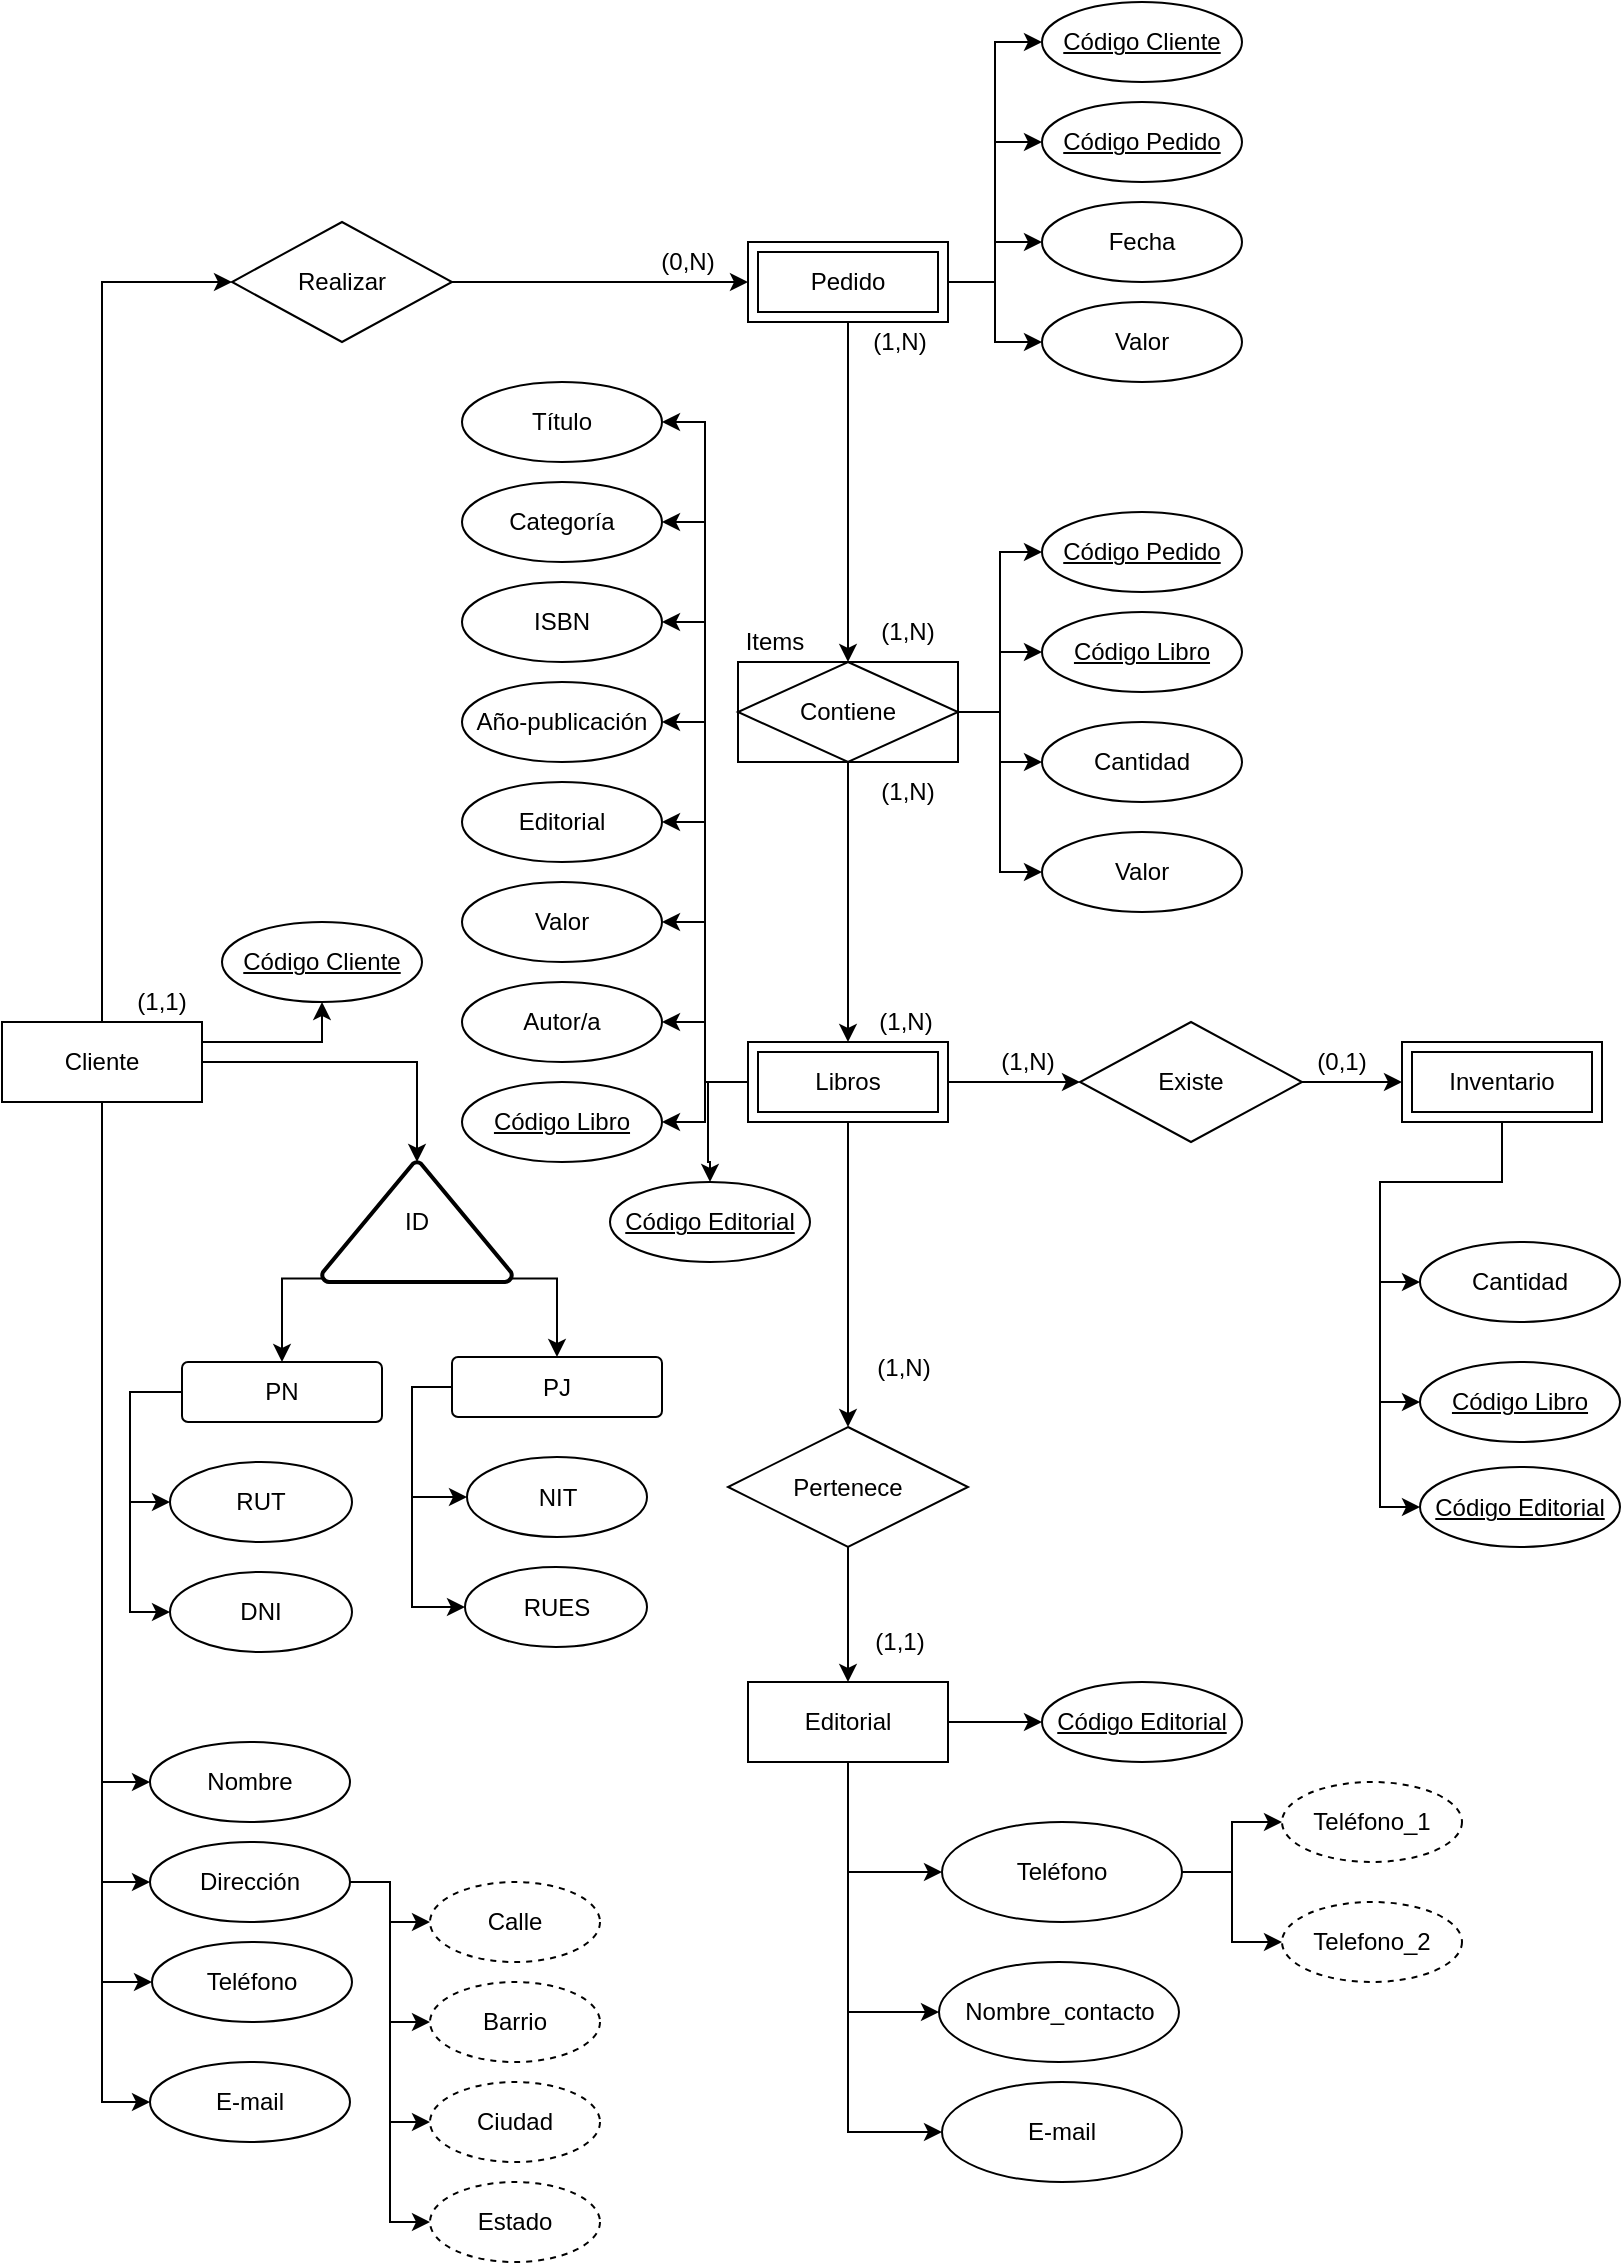 <mxfile version="26.2.13">
  <diagram name="Página-1" id="gk_S0m70pa4slOBog2Y-">
    <mxGraphModel dx="1042" dy="555" grid="1" gridSize="10" guides="1" tooltips="1" connect="1" arrows="1" fold="1" page="1" pageScale="1" pageWidth="827" pageHeight="1169" math="0" shadow="0">
      <root>
        <mxCell id="0" />
        <mxCell id="1" parent="0" />
        <mxCell id="FN9NgcvBm-vyUmjdJuyd-7" style="edgeStyle=orthogonalEdgeStyle;rounded=0;orthogonalLoop=1;jettySize=auto;html=1;exitX=0.5;exitY=0;exitDx=0;exitDy=0;entryX=0;entryY=0.5;entryDx=0;entryDy=0;" parent="1" source="FN9NgcvBm-vyUmjdJuyd-1" target="FN9NgcvBm-vyUmjdJuyd-6" edge="1">
          <mxGeometry relative="1" as="geometry" />
        </mxCell>
        <mxCell id="_-K3MDLd5xErvSqu6k3G-18" style="edgeStyle=orthogonalEdgeStyle;rounded=0;orthogonalLoop=1;jettySize=auto;html=1;exitX=0.5;exitY=1;exitDx=0;exitDy=0;entryX=0;entryY=0.5;entryDx=0;entryDy=0;" edge="1" parent="1" source="FN9NgcvBm-vyUmjdJuyd-1" target="_-K3MDLd5xErvSqu6k3G-17">
          <mxGeometry relative="1" as="geometry" />
        </mxCell>
        <mxCell id="_-K3MDLd5xErvSqu6k3G-19" style="edgeStyle=orthogonalEdgeStyle;rounded=0;orthogonalLoop=1;jettySize=auto;html=1;exitX=0.5;exitY=1;exitDx=0;exitDy=0;entryX=0;entryY=0.5;entryDx=0;entryDy=0;" edge="1" parent="1" source="FN9NgcvBm-vyUmjdJuyd-1" target="_-K3MDLd5xErvSqu6k3G-5">
          <mxGeometry relative="1" as="geometry" />
        </mxCell>
        <mxCell id="_-K3MDLd5xErvSqu6k3G-21" style="edgeStyle=orthogonalEdgeStyle;rounded=0;orthogonalLoop=1;jettySize=auto;html=1;exitX=0.5;exitY=1;exitDx=0;exitDy=0;entryX=0;entryY=0.5;entryDx=0;entryDy=0;" edge="1" parent="1" source="FN9NgcvBm-vyUmjdJuyd-1" target="_-K3MDLd5xErvSqu6k3G-2">
          <mxGeometry relative="1" as="geometry" />
        </mxCell>
        <mxCell id="_-K3MDLd5xErvSqu6k3G-23" style="edgeStyle=orthogonalEdgeStyle;rounded=0;orthogonalLoop=1;jettySize=auto;html=1;exitX=0.5;exitY=1;exitDx=0;exitDy=0;entryX=0;entryY=0.5;entryDx=0;entryDy=0;" edge="1" parent="1" source="FN9NgcvBm-vyUmjdJuyd-1" target="_-K3MDLd5xErvSqu6k3G-22">
          <mxGeometry relative="1" as="geometry" />
        </mxCell>
        <mxCell id="FN9NgcvBm-vyUmjdJuyd-1" value="Cliente" style="whiteSpace=wrap;html=1;align=center;" parent="1" vertex="1">
          <mxGeometry x="9" y="540" width="100" height="40" as="geometry" />
        </mxCell>
        <mxCell id="FN9NgcvBm-vyUmjdJuyd-12" style="edgeStyle=orthogonalEdgeStyle;rounded=0;orthogonalLoop=1;jettySize=auto;html=1;entryX=0.5;entryY=0;entryDx=0;entryDy=0;" parent="1" source="FN9NgcvBm-vyUmjdJuyd-2" target="FN9NgcvBm-vyUmjdJuyd-27" edge="1">
          <mxGeometry relative="1" as="geometry">
            <mxPoint x="388" y="230" as="targetPoint" />
          </mxGeometry>
        </mxCell>
        <mxCell id="_-K3MDLd5xErvSqu6k3G-60" style="edgeStyle=orthogonalEdgeStyle;rounded=0;orthogonalLoop=1;jettySize=auto;html=1;exitX=1;exitY=0.5;exitDx=0;exitDy=0;entryX=0;entryY=0.5;entryDx=0;entryDy=0;" edge="1" parent="1" source="FN9NgcvBm-vyUmjdJuyd-2" target="_-K3MDLd5xErvSqu6k3G-56">
          <mxGeometry relative="1" as="geometry" />
        </mxCell>
        <mxCell id="_-K3MDLd5xErvSqu6k3G-61" style="edgeStyle=orthogonalEdgeStyle;rounded=0;orthogonalLoop=1;jettySize=auto;html=1;exitX=1;exitY=0.5;exitDx=0;exitDy=0;entryX=0;entryY=0.5;entryDx=0;entryDy=0;" edge="1" parent="1" source="FN9NgcvBm-vyUmjdJuyd-2" target="_-K3MDLd5xErvSqu6k3G-57">
          <mxGeometry relative="1" as="geometry" />
        </mxCell>
        <mxCell id="_-K3MDLd5xErvSqu6k3G-110" style="edgeStyle=orthogonalEdgeStyle;rounded=0;orthogonalLoop=1;jettySize=auto;html=1;exitX=1;exitY=0.5;exitDx=0;exitDy=0;entryX=0;entryY=0.5;entryDx=0;entryDy=0;" edge="1" parent="1" source="FN9NgcvBm-vyUmjdJuyd-2" target="_-K3MDLd5xErvSqu6k3G-105">
          <mxGeometry relative="1" as="geometry" />
        </mxCell>
        <mxCell id="_-K3MDLd5xErvSqu6k3G-116" style="edgeStyle=orthogonalEdgeStyle;rounded=0;orthogonalLoop=1;jettySize=auto;html=1;exitX=1;exitY=0.5;exitDx=0;exitDy=0;entryX=0;entryY=0.5;entryDx=0;entryDy=0;" edge="1" parent="1" source="FN9NgcvBm-vyUmjdJuyd-2" target="_-K3MDLd5xErvSqu6k3G-115">
          <mxGeometry relative="1" as="geometry" />
        </mxCell>
        <mxCell id="FN9NgcvBm-vyUmjdJuyd-2" value="Pedido" style="shape=ext;margin=3;double=1;whiteSpace=wrap;html=1;align=center;" parent="1" vertex="1">
          <mxGeometry x="382" y="150" width="100" height="40" as="geometry" />
        </mxCell>
        <mxCell id="_-K3MDLd5xErvSqu6k3G-94" style="edgeStyle=orthogonalEdgeStyle;rounded=0;orthogonalLoop=1;jettySize=auto;html=1;exitX=0.5;exitY=1;exitDx=0;exitDy=0;entryX=0;entryY=0.5;entryDx=0;entryDy=0;" edge="1" parent="1" source="FN9NgcvBm-vyUmjdJuyd-3" target="_-K3MDLd5xErvSqu6k3G-89">
          <mxGeometry relative="1" as="geometry" />
        </mxCell>
        <mxCell id="_-K3MDLd5xErvSqu6k3G-96" style="edgeStyle=orthogonalEdgeStyle;rounded=0;orthogonalLoop=1;jettySize=auto;html=1;exitX=0.5;exitY=1;exitDx=0;exitDy=0;entryX=0;entryY=0.5;entryDx=0;entryDy=0;" edge="1" parent="1" source="FN9NgcvBm-vyUmjdJuyd-3" target="_-K3MDLd5xErvSqu6k3G-91">
          <mxGeometry relative="1" as="geometry" />
        </mxCell>
        <mxCell id="_-K3MDLd5xErvSqu6k3G-97" style="edgeStyle=orthogonalEdgeStyle;rounded=0;orthogonalLoop=1;jettySize=auto;html=1;exitX=0.5;exitY=1;exitDx=0;exitDy=0;entryX=0;entryY=0.5;entryDx=0;entryDy=0;" edge="1" parent="1" source="FN9NgcvBm-vyUmjdJuyd-3" target="_-K3MDLd5xErvSqu6k3G-90">
          <mxGeometry relative="1" as="geometry" />
        </mxCell>
        <mxCell id="_-K3MDLd5xErvSqu6k3G-106" style="edgeStyle=orthogonalEdgeStyle;rounded=0;orthogonalLoop=1;jettySize=auto;html=1;exitX=1;exitY=0.5;exitDx=0;exitDy=0;entryX=0;entryY=0.5;entryDx=0;entryDy=0;" edge="1" parent="1" source="FN9NgcvBm-vyUmjdJuyd-3" target="_-K3MDLd5xErvSqu6k3G-102">
          <mxGeometry relative="1" as="geometry" />
        </mxCell>
        <mxCell id="FN9NgcvBm-vyUmjdJuyd-3" value="Editorial" style="whiteSpace=wrap;html=1;align=center;" parent="1" vertex="1">
          <mxGeometry x="382" y="870" width="100" height="40" as="geometry" />
        </mxCell>
        <mxCell id="FN9NgcvBm-vyUmjdJuyd-17" style="edgeStyle=orthogonalEdgeStyle;rounded=0;orthogonalLoop=1;jettySize=auto;html=1;entryX=0.5;entryY=0;entryDx=0;entryDy=0;" parent="1" source="FN9NgcvBm-vyUmjdJuyd-4" target="FN9NgcvBm-vyUmjdJuyd-16" edge="1">
          <mxGeometry relative="1" as="geometry" />
        </mxCell>
        <mxCell id="FN9NgcvBm-vyUmjdJuyd-22" style="edgeStyle=orthogonalEdgeStyle;rounded=0;orthogonalLoop=1;jettySize=auto;html=1;entryX=0;entryY=0.5;entryDx=0;entryDy=0;" parent="1" source="FN9NgcvBm-vyUmjdJuyd-4" target="FN9NgcvBm-vyUmjdJuyd-21" edge="1">
          <mxGeometry relative="1" as="geometry" />
        </mxCell>
        <mxCell id="_-K3MDLd5xErvSqu6k3G-80" style="edgeStyle=orthogonalEdgeStyle;rounded=0;orthogonalLoop=1;jettySize=auto;html=1;exitX=0;exitY=0.5;exitDx=0;exitDy=0;entryX=1;entryY=0.5;entryDx=0;entryDy=0;" edge="1" parent="1" source="FN9NgcvBm-vyUmjdJuyd-4" target="_-K3MDLd5xErvSqu6k3G-73">
          <mxGeometry relative="1" as="geometry" />
        </mxCell>
        <mxCell id="_-K3MDLd5xErvSqu6k3G-81" style="edgeStyle=orthogonalEdgeStyle;rounded=0;orthogonalLoop=1;jettySize=auto;html=1;exitX=0;exitY=0.5;exitDx=0;exitDy=0;entryX=1;entryY=0.5;entryDx=0;entryDy=0;" edge="1" parent="1" source="FN9NgcvBm-vyUmjdJuyd-4" target="_-K3MDLd5xErvSqu6k3G-74">
          <mxGeometry relative="1" as="geometry" />
        </mxCell>
        <mxCell id="_-K3MDLd5xErvSqu6k3G-82" style="edgeStyle=orthogonalEdgeStyle;rounded=0;orthogonalLoop=1;jettySize=auto;html=1;exitX=0;exitY=0.5;exitDx=0;exitDy=0;entryX=1;entryY=0.5;entryDx=0;entryDy=0;" edge="1" parent="1" source="FN9NgcvBm-vyUmjdJuyd-4" target="_-K3MDLd5xErvSqu6k3G-75">
          <mxGeometry relative="1" as="geometry" />
        </mxCell>
        <mxCell id="_-K3MDLd5xErvSqu6k3G-83" style="edgeStyle=orthogonalEdgeStyle;rounded=0;orthogonalLoop=1;jettySize=auto;html=1;exitX=0;exitY=0.5;exitDx=0;exitDy=0;entryX=1;entryY=0.5;entryDx=0;entryDy=0;" edge="1" parent="1" source="FN9NgcvBm-vyUmjdJuyd-4" target="_-K3MDLd5xErvSqu6k3G-76">
          <mxGeometry relative="1" as="geometry" />
        </mxCell>
        <mxCell id="_-K3MDLd5xErvSqu6k3G-84" style="edgeStyle=orthogonalEdgeStyle;rounded=0;orthogonalLoop=1;jettySize=auto;html=1;exitX=0;exitY=0.5;exitDx=0;exitDy=0;entryX=1;entryY=0.5;entryDx=0;entryDy=0;" edge="1" parent="1" source="FN9NgcvBm-vyUmjdJuyd-4" target="_-K3MDLd5xErvSqu6k3G-77">
          <mxGeometry relative="1" as="geometry" />
        </mxCell>
        <mxCell id="_-K3MDLd5xErvSqu6k3G-85" style="edgeStyle=orthogonalEdgeStyle;rounded=0;orthogonalLoop=1;jettySize=auto;html=1;exitX=0;exitY=0.5;exitDx=0;exitDy=0;entryX=1;entryY=0.5;entryDx=0;entryDy=0;" edge="1" parent="1" source="FN9NgcvBm-vyUmjdJuyd-4" target="_-K3MDLd5xErvSqu6k3G-78">
          <mxGeometry relative="1" as="geometry" />
        </mxCell>
        <mxCell id="_-K3MDLd5xErvSqu6k3G-86" style="edgeStyle=orthogonalEdgeStyle;rounded=0;orthogonalLoop=1;jettySize=auto;html=1;exitX=0;exitY=0.5;exitDx=0;exitDy=0;entryX=1;entryY=0.5;entryDx=0;entryDy=0;" edge="1" parent="1" source="FN9NgcvBm-vyUmjdJuyd-4" target="_-K3MDLd5xErvSqu6k3G-79">
          <mxGeometry relative="1" as="geometry" />
        </mxCell>
        <mxCell id="_-K3MDLd5xErvSqu6k3G-123" style="edgeStyle=orthogonalEdgeStyle;rounded=0;orthogonalLoop=1;jettySize=auto;html=1;exitX=0;exitY=0.5;exitDx=0;exitDy=0;entryX=1;entryY=0.5;entryDx=0;entryDy=0;" edge="1" parent="1" source="FN9NgcvBm-vyUmjdJuyd-4" target="_-K3MDLd5xErvSqu6k3G-119">
          <mxGeometry relative="1" as="geometry" />
        </mxCell>
        <mxCell id="_-K3MDLd5xErvSqu6k3G-124" style="edgeStyle=orthogonalEdgeStyle;rounded=0;orthogonalLoop=1;jettySize=auto;html=1;exitX=0;exitY=0.5;exitDx=0;exitDy=0;entryX=0.5;entryY=0;entryDx=0;entryDy=0;" edge="1" parent="1" source="FN9NgcvBm-vyUmjdJuyd-4" target="_-K3MDLd5xErvSqu6k3G-107">
          <mxGeometry relative="1" as="geometry" />
        </mxCell>
        <mxCell id="FN9NgcvBm-vyUmjdJuyd-4" value="Libros" style="shape=ext;margin=3;double=1;whiteSpace=wrap;html=1;align=center;" parent="1" vertex="1">
          <mxGeometry x="382" y="550" width="100" height="40" as="geometry" />
        </mxCell>
        <mxCell id="_-K3MDLd5xErvSqu6k3G-138" style="edgeStyle=orthogonalEdgeStyle;rounded=0;orthogonalLoop=1;jettySize=auto;html=1;exitX=0.5;exitY=1;exitDx=0;exitDy=0;entryX=0;entryY=0.5;entryDx=0;entryDy=0;" edge="1" parent="1" source="FN9NgcvBm-vyUmjdJuyd-5" target="_-K3MDLd5xErvSqu6k3G-62">
          <mxGeometry relative="1" as="geometry" />
        </mxCell>
        <mxCell id="_-K3MDLd5xErvSqu6k3G-139" style="edgeStyle=orthogonalEdgeStyle;rounded=0;orthogonalLoop=1;jettySize=auto;html=1;exitX=0.5;exitY=1;exitDx=0;exitDy=0;entryX=0;entryY=0.5;entryDx=0;entryDy=0;" edge="1" parent="1" source="FN9NgcvBm-vyUmjdJuyd-5" target="_-K3MDLd5xErvSqu6k3G-111">
          <mxGeometry relative="1" as="geometry">
            <Array as="points">
              <mxPoint x="759" y="620" />
              <mxPoint x="698" y="620" />
              <mxPoint x="698" y="730" />
            </Array>
          </mxGeometry>
        </mxCell>
        <mxCell id="_-K3MDLd5xErvSqu6k3G-140" style="edgeStyle=orthogonalEdgeStyle;rounded=0;orthogonalLoop=1;jettySize=auto;html=1;exitX=0.5;exitY=1;exitDx=0;exitDy=0;entryX=0;entryY=0.5;entryDx=0;entryDy=0;" edge="1" parent="1" source="FN9NgcvBm-vyUmjdJuyd-5" target="_-K3MDLd5xErvSqu6k3G-120">
          <mxGeometry relative="1" as="geometry">
            <Array as="points">
              <mxPoint x="759" y="620" />
              <mxPoint x="698" y="620" />
              <mxPoint x="698" y="782" />
            </Array>
          </mxGeometry>
        </mxCell>
        <mxCell id="FN9NgcvBm-vyUmjdJuyd-5" value="Inventario" style="shape=ext;margin=3;double=1;whiteSpace=wrap;html=1;align=center;" parent="1" vertex="1">
          <mxGeometry x="709" y="550" width="100" height="40" as="geometry" />
        </mxCell>
        <mxCell id="FN9NgcvBm-vyUmjdJuyd-8" style="edgeStyle=orthogonalEdgeStyle;rounded=0;orthogonalLoop=1;jettySize=auto;html=1;exitX=1;exitY=0.5;exitDx=0;exitDy=0;" parent="1" source="FN9NgcvBm-vyUmjdJuyd-6" target="FN9NgcvBm-vyUmjdJuyd-2" edge="1">
          <mxGeometry relative="1" as="geometry" />
        </mxCell>
        <mxCell id="FN9NgcvBm-vyUmjdJuyd-6" value="Realizar" style="shape=rhombus;perimeter=rhombusPerimeter;whiteSpace=wrap;html=1;align=center;" parent="1" vertex="1">
          <mxGeometry x="124" y="140" width="110" height="60" as="geometry" />
        </mxCell>
        <mxCell id="FN9NgcvBm-vyUmjdJuyd-9" value="(1,1)" style="text;html=1;align=center;verticalAlign=middle;whiteSpace=wrap;rounded=0;" parent="1" vertex="1">
          <mxGeometry x="59" y="510" width="60" height="40" as="geometry" />
        </mxCell>
        <mxCell id="FN9NgcvBm-vyUmjdJuyd-10" value="(0,N)" style="text;html=1;align=center;verticalAlign=middle;whiteSpace=wrap;rounded=0;" parent="1" vertex="1">
          <mxGeometry x="322" y="140" width="60" height="40" as="geometry" />
        </mxCell>
        <mxCell id="FN9NgcvBm-vyUmjdJuyd-14" value="(1,N)" style="text;html=1;align=center;verticalAlign=middle;whiteSpace=wrap;rounded=0;" parent="1" vertex="1">
          <mxGeometry x="428" y="180" width="60" height="40" as="geometry" />
        </mxCell>
        <mxCell id="FN9NgcvBm-vyUmjdJuyd-15" value="(1,N)" style="text;html=1;align=center;verticalAlign=middle;whiteSpace=wrap;rounded=0;" parent="1" vertex="1">
          <mxGeometry x="432" y="325" width="60" height="40" as="geometry" />
        </mxCell>
        <mxCell id="FN9NgcvBm-vyUmjdJuyd-18" style="edgeStyle=orthogonalEdgeStyle;rounded=0;orthogonalLoop=1;jettySize=auto;html=1;entryX=0.5;entryY=0;entryDx=0;entryDy=0;" parent="1" source="FN9NgcvBm-vyUmjdJuyd-16" target="FN9NgcvBm-vyUmjdJuyd-3" edge="1">
          <mxGeometry relative="1" as="geometry" />
        </mxCell>
        <mxCell id="FN9NgcvBm-vyUmjdJuyd-16" value="Pertenece" style="shape=rhombus;perimeter=rhombusPerimeter;whiteSpace=wrap;html=1;align=center;" parent="1" vertex="1">
          <mxGeometry x="372" y="742.5" width="120" height="60" as="geometry" />
        </mxCell>
        <mxCell id="FN9NgcvBm-vyUmjdJuyd-19" value="(1,N)" style="text;html=1;align=center;verticalAlign=middle;whiteSpace=wrap;rounded=0;" parent="1" vertex="1">
          <mxGeometry x="430" y="697.5" width="60" height="30" as="geometry" />
        </mxCell>
        <mxCell id="FN9NgcvBm-vyUmjdJuyd-20" value="(1,1)" style="text;html=1;align=center;verticalAlign=middle;whiteSpace=wrap;rounded=0;" parent="1" vertex="1">
          <mxGeometry x="429" y="830" width="58" height="40" as="geometry" />
        </mxCell>
        <mxCell id="_-K3MDLd5xErvSqu6k3G-122" style="edgeStyle=orthogonalEdgeStyle;rounded=0;orthogonalLoop=1;jettySize=auto;html=1;exitX=1;exitY=0.5;exitDx=0;exitDy=0;entryX=0;entryY=0.5;entryDx=0;entryDy=0;" edge="1" parent="1" source="FN9NgcvBm-vyUmjdJuyd-21" target="FN9NgcvBm-vyUmjdJuyd-5">
          <mxGeometry relative="1" as="geometry" />
        </mxCell>
        <mxCell id="FN9NgcvBm-vyUmjdJuyd-21" value="Existe" style="shape=rhombus;perimeter=rhombusPerimeter;whiteSpace=wrap;html=1;align=center;" parent="1" vertex="1">
          <mxGeometry x="548" y="540" width="111" height="60" as="geometry" />
        </mxCell>
        <mxCell id="FN9NgcvBm-vyUmjdJuyd-24" value="(1,N)" style="text;html=1;align=center;verticalAlign=middle;whiteSpace=wrap;rounded=0;" parent="1" vertex="1">
          <mxGeometry x="492" y="540" width="60" height="40" as="geometry" />
        </mxCell>
        <mxCell id="FN9NgcvBm-vyUmjdJuyd-30" style="edgeStyle=orthogonalEdgeStyle;rounded=0;orthogonalLoop=1;jettySize=auto;html=1;entryX=0.5;entryY=0;entryDx=0;entryDy=0;" parent="1" source="FN9NgcvBm-vyUmjdJuyd-27" target="FN9NgcvBm-vyUmjdJuyd-4" edge="1">
          <mxGeometry relative="1" as="geometry" />
        </mxCell>
        <mxCell id="_-K3MDLd5xErvSqu6k3G-128" style="edgeStyle=orthogonalEdgeStyle;rounded=0;orthogonalLoop=1;jettySize=auto;html=1;exitX=1;exitY=0.5;exitDx=0;exitDy=0;entryX=0;entryY=0.5;entryDx=0;entryDy=0;" edge="1" parent="1" source="FN9NgcvBm-vyUmjdJuyd-27" target="_-K3MDLd5xErvSqu6k3G-125">
          <mxGeometry relative="1" as="geometry" />
        </mxCell>
        <mxCell id="_-K3MDLd5xErvSqu6k3G-129" style="edgeStyle=orthogonalEdgeStyle;rounded=0;orthogonalLoop=1;jettySize=auto;html=1;exitX=1;exitY=0.5;exitDx=0;exitDy=0;entryX=0;entryY=0.5;entryDx=0;entryDy=0;" edge="1" parent="1" source="FN9NgcvBm-vyUmjdJuyd-27" target="_-K3MDLd5xErvSqu6k3G-126">
          <mxGeometry relative="1" as="geometry" />
        </mxCell>
        <mxCell id="_-K3MDLd5xErvSqu6k3G-130" style="edgeStyle=orthogonalEdgeStyle;rounded=0;orthogonalLoop=1;jettySize=auto;html=1;exitX=1;exitY=0.5;exitDx=0;exitDy=0;entryX=0;entryY=0.5;entryDx=0;entryDy=0;" edge="1" parent="1" source="FN9NgcvBm-vyUmjdJuyd-27" target="_-K3MDLd5xErvSqu6k3G-117">
          <mxGeometry relative="1" as="geometry" />
        </mxCell>
        <mxCell id="_-K3MDLd5xErvSqu6k3G-131" style="edgeStyle=orthogonalEdgeStyle;rounded=0;orthogonalLoop=1;jettySize=auto;html=1;exitX=1;exitY=0.5;exitDx=0;exitDy=0;entryX=0;entryY=0.5;entryDx=0;entryDy=0;" edge="1" parent="1" source="FN9NgcvBm-vyUmjdJuyd-27" target="_-K3MDLd5xErvSqu6k3G-118">
          <mxGeometry relative="1" as="geometry" />
        </mxCell>
        <mxCell id="FN9NgcvBm-vyUmjdJuyd-27" value="Contiene" style="shape=associativeEntity;whiteSpace=wrap;html=1;align=center;" parent="1" vertex="1">
          <mxGeometry x="377" y="360" width="110" height="50" as="geometry" />
        </mxCell>
        <mxCell id="FN9NgcvBm-vyUmjdJuyd-28" value="Items" style="text;html=1;align=center;verticalAlign=middle;whiteSpace=wrap;rounded=0;" parent="1" vertex="1">
          <mxGeometry x="372" y="335" width="47" height="30" as="geometry" />
        </mxCell>
        <mxCell id="FN9NgcvBm-vyUmjdJuyd-31" value="(1,N)" style="text;html=1;align=center;verticalAlign=middle;whiteSpace=wrap;rounded=0;" parent="1" vertex="1">
          <mxGeometry x="431" y="520" width="60" height="40" as="geometry" />
        </mxCell>
        <mxCell id="FN9NgcvBm-vyUmjdJuyd-32" value="(1,N)" style="text;html=1;align=center;verticalAlign=middle;whiteSpace=wrap;rounded=0;" parent="1" vertex="1">
          <mxGeometry x="432" y="405" width="60" height="40" as="geometry" />
        </mxCell>
        <mxCell id="_-K3MDLd5xErvSqu6k3G-2" value="Nombre" style="ellipse;whiteSpace=wrap;html=1;align=center;" vertex="1" parent="1">
          <mxGeometry x="83" y="900" width="100" height="40" as="geometry" />
        </mxCell>
        <mxCell id="_-K3MDLd5xErvSqu6k3G-37" style="edgeStyle=orthogonalEdgeStyle;rounded=0;orthogonalLoop=1;jettySize=auto;html=1;exitX=1;exitY=0.5;exitDx=0;exitDy=0;entryX=0;entryY=0.5;entryDx=0;entryDy=0;" edge="1" parent="1" source="_-K3MDLd5xErvSqu6k3G-5" target="_-K3MDLd5xErvSqu6k3G-27">
          <mxGeometry relative="1" as="geometry" />
        </mxCell>
        <mxCell id="_-K3MDLd5xErvSqu6k3G-38" style="edgeStyle=orthogonalEdgeStyle;rounded=0;orthogonalLoop=1;jettySize=auto;html=1;exitX=1;exitY=0.5;exitDx=0;exitDy=0;entryX=0;entryY=0.5;entryDx=0;entryDy=0;" edge="1" parent="1" source="_-K3MDLd5xErvSqu6k3G-5" target="_-K3MDLd5xErvSqu6k3G-26">
          <mxGeometry relative="1" as="geometry" />
        </mxCell>
        <mxCell id="_-K3MDLd5xErvSqu6k3G-39" style="edgeStyle=orthogonalEdgeStyle;rounded=0;orthogonalLoop=1;jettySize=auto;html=1;exitX=1;exitY=0.5;exitDx=0;exitDy=0;entryX=0;entryY=0.5;entryDx=0;entryDy=0;" edge="1" parent="1" source="_-K3MDLd5xErvSqu6k3G-5" target="_-K3MDLd5xErvSqu6k3G-25">
          <mxGeometry relative="1" as="geometry" />
        </mxCell>
        <mxCell id="_-K3MDLd5xErvSqu6k3G-40" style="edgeStyle=orthogonalEdgeStyle;rounded=0;orthogonalLoop=1;jettySize=auto;html=1;exitX=1;exitY=0.5;exitDx=0;exitDy=0;entryX=0;entryY=0.5;entryDx=0;entryDy=0;" edge="1" parent="1" source="_-K3MDLd5xErvSqu6k3G-5" target="_-K3MDLd5xErvSqu6k3G-24">
          <mxGeometry relative="1" as="geometry" />
        </mxCell>
        <mxCell id="_-K3MDLd5xErvSqu6k3G-5" value="Dirección" style="ellipse;whiteSpace=wrap;html=1;align=center;" vertex="1" parent="1">
          <mxGeometry x="83" y="950" width="100" height="40" as="geometry" />
        </mxCell>
        <mxCell id="_-K3MDLd5xErvSqu6k3G-17" value="Teléfono" style="ellipse;whiteSpace=wrap;html=1;align=center;" vertex="1" parent="1">
          <mxGeometry x="84" y="1000" width="100" height="40" as="geometry" />
        </mxCell>
        <mxCell id="_-K3MDLd5xErvSqu6k3G-22" value="E-mail" style="ellipse;whiteSpace=wrap;html=1;align=center;" vertex="1" parent="1">
          <mxGeometry x="83" y="1060" width="100" height="40" as="geometry" />
        </mxCell>
        <mxCell id="_-K3MDLd5xErvSqu6k3G-24" value="Calle" style="ellipse;whiteSpace=wrap;html=1;align=center;dashed=1;" vertex="1" parent="1">
          <mxGeometry x="223" y="970" width="85" height="40" as="geometry" />
        </mxCell>
        <mxCell id="_-K3MDLd5xErvSqu6k3G-25" value="Barrio" style="ellipse;whiteSpace=wrap;html=1;align=center;dashed=1;" vertex="1" parent="1">
          <mxGeometry x="223" y="1020" width="85" height="40" as="geometry" />
        </mxCell>
        <mxCell id="_-K3MDLd5xErvSqu6k3G-26" value="Ciudad" style="ellipse;whiteSpace=wrap;html=1;align=center;dashed=1;" vertex="1" parent="1">
          <mxGeometry x="223" y="1070" width="85" height="40" as="geometry" />
        </mxCell>
        <mxCell id="_-K3MDLd5xErvSqu6k3G-27" value="Estado" style="ellipse;whiteSpace=wrap;html=1;align=center;dashed=1;" vertex="1" parent="1">
          <mxGeometry x="223" y="1120" width="85" height="40" as="geometry" />
        </mxCell>
        <mxCell id="_-K3MDLd5xErvSqu6k3G-32" value="(0,1)" style="text;html=1;align=center;verticalAlign=middle;whiteSpace=wrap;rounded=0;" vertex="1" parent="1">
          <mxGeometry x="649" y="540" width="60" height="40" as="geometry" />
        </mxCell>
        <mxCell id="_-K3MDLd5xErvSqu6k3G-45" style="edgeStyle=orthogonalEdgeStyle;rounded=0;orthogonalLoop=1;jettySize=auto;html=1;exitX=0.01;exitY=0.97;exitDx=0;exitDy=0;exitPerimeter=0;entryX=0.5;entryY=0;entryDx=0;entryDy=0;" edge="1" parent="1" source="_-K3MDLd5xErvSqu6k3G-41" target="_-K3MDLd5xErvSqu6k3G-43">
          <mxGeometry relative="1" as="geometry" />
        </mxCell>
        <mxCell id="_-K3MDLd5xErvSqu6k3G-132" style="edgeStyle=orthogonalEdgeStyle;rounded=0;orthogonalLoop=1;jettySize=auto;html=1;exitX=0.99;exitY=0.97;exitDx=0;exitDy=0;exitPerimeter=0;entryX=0.5;entryY=0;entryDx=0;entryDy=0;" edge="1" parent="1" source="_-K3MDLd5xErvSqu6k3G-41" target="_-K3MDLd5xErvSqu6k3G-44">
          <mxGeometry relative="1" as="geometry" />
        </mxCell>
        <mxCell id="_-K3MDLd5xErvSqu6k3G-41" value="ID" style="strokeWidth=2;html=1;shape=mxgraph.flowchart.extract_or_measurement;whiteSpace=wrap;" vertex="1" parent="1">
          <mxGeometry x="169" y="610" width="95" height="60" as="geometry" />
        </mxCell>
        <mxCell id="_-K3MDLd5xErvSqu6k3G-42" style="edgeStyle=orthogonalEdgeStyle;rounded=0;orthogonalLoop=1;jettySize=auto;html=1;exitX=1;exitY=0.5;exitDx=0;exitDy=0;entryX=0.5;entryY=0;entryDx=0;entryDy=0;entryPerimeter=0;" edge="1" parent="1" source="FN9NgcvBm-vyUmjdJuyd-1" target="_-K3MDLd5xErvSqu6k3G-41">
          <mxGeometry relative="1" as="geometry" />
        </mxCell>
        <mxCell id="_-K3MDLd5xErvSqu6k3G-52" style="edgeStyle=orthogonalEdgeStyle;rounded=0;orthogonalLoop=1;jettySize=auto;html=1;exitX=0;exitY=0.5;exitDx=0;exitDy=0;entryX=0;entryY=0.5;entryDx=0;entryDy=0;" edge="1" parent="1" source="_-K3MDLd5xErvSqu6k3G-43" target="_-K3MDLd5xErvSqu6k3G-48">
          <mxGeometry relative="1" as="geometry" />
        </mxCell>
        <mxCell id="_-K3MDLd5xErvSqu6k3G-53" style="edgeStyle=orthogonalEdgeStyle;rounded=0;orthogonalLoop=1;jettySize=auto;html=1;exitX=0;exitY=0.5;exitDx=0;exitDy=0;entryX=0;entryY=0.5;entryDx=0;entryDy=0;" edge="1" parent="1" source="_-K3MDLd5xErvSqu6k3G-43" target="_-K3MDLd5xErvSqu6k3G-49">
          <mxGeometry relative="1" as="geometry" />
        </mxCell>
        <mxCell id="_-K3MDLd5xErvSqu6k3G-43" value="PN" style="rounded=1;arcSize=10;whiteSpace=wrap;html=1;align=center;" vertex="1" parent="1">
          <mxGeometry x="99" y="710" width="100" height="30" as="geometry" />
        </mxCell>
        <mxCell id="_-K3MDLd5xErvSqu6k3G-54" style="edgeStyle=orthogonalEdgeStyle;rounded=0;orthogonalLoop=1;jettySize=auto;html=1;exitX=0;exitY=0.5;exitDx=0;exitDy=0;entryX=0;entryY=0.5;entryDx=0;entryDy=0;" edge="1" parent="1" source="_-K3MDLd5xErvSqu6k3G-44" target="_-K3MDLd5xErvSqu6k3G-47">
          <mxGeometry relative="1" as="geometry" />
        </mxCell>
        <mxCell id="_-K3MDLd5xErvSqu6k3G-55" style="edgeStyle=orthogonalEdgeStyle;rounded=0;orthogonalLoop=1;jettySize=auto;html=1;exitX=0;exitY=0.5;exitDx=0;exitDy=0;entryX=0;entryY=0.5;entryDx=0;entryDy=0;" edge="1" parent="1" source="_-K3MDLd5xErvSqu6k3G-44" target="_-K3MDLd5xErvSqu6k3G-51">
          <mxGeometry relative="1" as="geometry" />
        </mxCell>
        <mxCell id="_-K3MDLd5xErvSqu6k3G-44" value="PJ" style="rounded=1;arcSize=10;whiteSpace=wrap;html=1;align=center;" vertex="1" parent="1">
          <mxGeometry x="234" y="707.5" width="105" height="30" as="geometry" />
        </mxCell>
        <mxCell id="_-K3MDLd5xErvSqu6k3G-47" value="NIT" style="ellipse;whiteSpace=wrap;html=1;align=center;" vertex="1" parent="1">
          <mxGeometry x="241.5" y="757.5" width="90" height="40" as="geometry" />
        </mxCell>
        <mxCell id="_-K3MDLd5xErvSqu6k3G-48" value="RUT" style="ellipse;whiteSpace=wrap;html=1;align=center;" vertex="1" parent="1">
          <mxGeometry x="93" y="760" width="91" height="40" as="geometry" />
        </mxCell>
        <mxCell id="_-K3MDLd5xErvSqu6k3G-49" value="DNI" style="ellipse;whiteSpace=wrap;html=1;align=center;" vertex="1" parent="1">
          <mxGeometry x="93" y="815" width="91" height="40" as="geometry" />
        </mxCell>
        <mxCell id="_-K3MDLd5xErvSqu6k3G-51" value="RUES" style="ellipse;whiteSpace=wrap;html=1;align=center;" vertex="1" parent="1">
          <mxGeometry x="240.5" y="812.5" width="91" height="40" as="geometry" />
        </mxCell>
        <mxCell id="_-K3MDLd5xErvSqu6k3G-56" value="Fecha" style="ellipse;whiteSpace=wrap;html=1;align=center;" vertex="1" parent="1">
          <mxGeometry x="529" y="130" width="100" height="40" as="geometry" />
        </mxCell>
        <mxCell id="_-K3MDLd5xErvSqu6k3G-57" value="Valor" style="ellipse;whiteSpace=wrap;html=1;align=center;" vertex="1" parent="1">
          <mxGeometry x="529" y="180" width="100" height="40" as="geometry" />
        </mxCell>
        <mxCell id="_-K3MDLd5xErvSqu6k3G-62" value="Cantidad" style="ellipse;whiteSpace=wrap;html=1;align=center;" vertex="1" parent="1">
          <mxGeometry x="718" y="650" width="100" height="40" as="geometry" />
        </mxCell>
        <mxCell id="_-K3MDLd5xErvSqu6k3G-73" value="Título" style="ellipse;whiteSpace=wrap;html=1;align=center;" vertex="1" parent="1">
          <mxGeometry x="239" y="220" width="100" height="40" as="geometry" />
        </mxCell>
        <mxCell id="_-K3MDLd5xErvSqu6k3G-74" value="Categoría" style="ellipse;whiteSpace=wrap;html=1;align=center;" vertex="1" parent="1">
          <mxGeometry x="239" y="270" width="100" height="40" as="geometry" />
        </mxCell>
        <mxCell id="_-K3MDLd5xErvSqu6k3G-75" value="ISBN" style="ellipse;whiteSpace=wrap;html=1;align=center;" vertex="1" parent="1">
          <mxGeometry x="239" y="320" width="100" height="40" as="geometry" />
        </mxCell>
        <mxCell id="_-K3MDLd5xErvSqu6k3G-76" value="Año-publicación" style="ellipse;whiteSpace=wrap;html=1;align=center;" vertex="1" parent="1">
          <mxGeometry x="239" y="370" width="100" height="40" as="geometry" />
        </mxCell>
        <mxCell id="_-K3MDLd5xErvSqu6k3G-77" value="Editorial" style="ellipse;whiteSpace=wrap;html=1;align=center;" vertex="1" parent="1">
          <mxGeometry x="239" y="420" width="100" height="40" as="geometry" />
        </mxCell>
        <mxCell id="_-K3MDLd5xErvSqu6k3G-78" value="Valor" style="ellipse;whiteSpace=wrap;html=1;align=center;" vertex="1" parent="1">
          <mxGeometry x="239" y="470" width="100" height="40" as="geometry" />
        </mxCell>
        <mxCell id="_-K3MDLd5xErvSqu6k3G-79" value="Autor/a" style="ellipse;whiteSpace=wrap;html=1;align=center;" vertex="1" parent="1">
          <mxGeometry x="239" y="520" width="100" height="40" as="geometry" />
        </mxCell>
        <mxCell id="_-K3MDLd5xErvSqu6k3G-98" style="edgeStyle=orthogonalEdgeStyle;rounded=0;orthogonalLoop=1;jettySize=auto;html=1;exitX=1;exitY=0.5;exitDx=0;exitDy=0;entryX=0;entryY=0.5;entryDx=0;entryDy=0;" edge="1" parent="1" source="_-K3MDLd5xErvSqu6k3G-89" target="_-K3MDLd5xErvSqu6k3G-92">
          <mxGeometry relative="1" as="geometry" />
        </mxCell>
        <mxCell id="_-K3MDLd5xErvSqu6k3G-99" style="edgeStyle=orthogonalEdgeStyle;rounded=0;orthogonalLoop=1;jettySize=auto;html=1;exitX=1;exitY=0.5;exitDx=0;exitDy=0;entryX=0;entryY=0.5;entryDx=0;entryDy=0;" edge="1" parent="1" source="_-K3MDLd5xErvSqu6k3G-89" target="_-K3MDLd5xErvSqu6k3G-93">
          <mxGeometry relative="1" as="geometry" />
        </mxCell>
        <mxCell id="_-K3MDLd5xErvSqu6k3G-89" value="Teléfono" style="ellipse;whiteSpace=wrap;html=1;align=center;" vertex="1" parent="1">
          <mxGeometry x="479" y="940" width="120" height="50" as="geometry" />
        </mxCell>
        <mxCell id="_-K3MDLd5xErvSqu6k3G-90" value="E-mail" style="ellipse;whiteSpace=wrap;html=1;align=center;" vertex="1" parent="1">
          <mxGeometry x="479" y="1070" width="120" height="50" as="geometry" />
        </mxCell>
        <mxCell id="_-K3MDLd5xErvSqu6k3G-91" value="Nombre_contacto" style="ellipse;whiteSpace=wrap;html=1;align=center;" vertex="1" parent="1">
          <mxGeometry x="477.5" y="1010" width="120" height="50" as="geometry" />
        </mxCell>
        <mxCell id="_-K3MDLd5xErvSqu6k3G-92" value="Teléfono_1" style="ellipse;whiteSpace=wrap;html=1;align=center;dashed=1;" vertex="1" parent="1">
          <mxGeometry x="649" y="920" width="90" height="40" as="geometry" />
        </mxCell>
        <mxCell id="_-K3MDLd5xErvSqu6k3G-93" value="Telefono_2" style="ellipse;whiteSpace=wrap;html=1;align=center;dashed=1;" vertex="1" parent="1">
          <mxGeometry x="649" y="980" width="90" height="40" as="geometry" />
        </mxCell>
        <mxCell id="_-K3MDLd5xErvSqu6k3G-100" value="Código Cliente" style="ellipse;whiteSpace=wrap;html=1;align=center;fontStyle=4;" vertex="1" parent="1">
          <mxGeometry x="119" y="490" width="100" height="40" as="geometry" />
        </mxCell>
        <mxCell id="_-K3MDLd5xErvSqu6k3G-102" value="Código Editorial" style="ellipse;whiteSpace=wrap;html=1;align=center;fontStyle=4;" vertex="1" parent="1">
          <mxGeometry x="529" y="870" width="100" height="40" as="geometry" />
        </mxCell>
        <mxCell id="_-K3MDLd5xErvSqu6k3G-103" style="edgeStyle=orthogonalEdgeStyle;rounded=0;orthogonalLoop=1;jettySize=auto;html=1;exitX=1;exitY=0.25;exitDx=0;exitDy=0;entryX=0.5;entryY=1;entryDx=0;entryDy=0;" edge="1" parent="1" source="FN9NgcvBm-vyUmjdJuyd-1" target="_-K3MDLd5xErvSqu6k3G-100">
          <mxGeometry relative="1" as="geometry" />
        </mxCell>
        <mxCell id="_-K3MDLd5xErvSqu6k3G-105" value="Código Cliente" style="ellipse;whiteSpace=wrap;html=1;align=center;fontStyle=4;" vertex="1" parent="1">
          <mxGeometry x="529" y="30" width="100" height="40" as="geometry" />
        </mxCell>
        <mxCell id="_-K3MDLd5xErvSqu6k3G-107" value="Código Editorial" style="ellipse;whiteSpace=wrap;html=1;align=center;fontStyle=4;" vertex="1" parent="1">
          <mxGeometry x="313" y="620" width="100" height="40" as="geometry" />
        </mxCell>
        <mxCell id="_-K3MDLd5xErvSqu6k3G-111" value="Código Libro" style="ellipse;whiteSpace=wrap;html=1;align=center;fontStyle=4;" vertex="1" parent="1">
          <mxGeometry x="718" y="710" width="100" height="40" as="geometry" />
        </mxCell>
        <mxCell id="_-K3MDLd5xErvSqu6k3G-115" value="Código Pedido" style="ellipse;whiteSpace=wrap;html=1;align=center;fontStyle=4;" vertex="1" parent="1">
          <mxGeometry x="529" y="80" width="100" height="40" as="geometry" />
        </mxCell>
        <mxCell id="_-K3MDLd5xErvSqu6k3G-117" value="Cantidad" style="ellipse;whiteSpace=wrap;html=1;align=center;" vertex="1" parent="1">
          <mxGeometry x="529" y="390" width="100" height="40" as="geometry" />
        </mxCell>
        <mxCell id="_-K3MDLd5xErvSqu6k3G-118" value="Valor" style="ellipse;whiteSpace=wrap;html=1;align=center;" vertex="1" parent="1">
          <mxGeometry x="529" y="445" width="100" height="40" as="geometry" />
        </mxCell>
        <mxCell id="_-K3MDLd5xErvSqu6k3G-119" value="Código Libro" style="ellipse;whiteSpace=wrap;html=1;align=center;fontStyle=4;" vertex="1" parent="1">
          <mxGeometry x="239" y="570" width="100" height="40" as="geometry" />
        </mxCell>
        <mxCell id="_-K3MDLd5xErvSqu6k3G-120" value="Código Editorial" style="ellipse;whiteSpace=wrap;html=1;align=center;fontStyle=4;" vertex="1" parent="1">
          <mxGeometry x="718" y="762.5" width="100" height="40" as="geometry" />
        </mxCell>
        <mxCell id="_-K3MDLd5xErvSqu6k3G-125" value="Código Pedido" style="ellipse;whiteSpace=wrap;html=1;align=center;fontStyle=4;" vertex="1" parent="1">
          <mxGeometry x="529" y="285" width="100" height="40" as="geometry" />
        </mxCell>
        <mxCell id="_-K3MDLd5xErvSqu6k3G-126" value="Código Libro" style="ellipse;whiteSpace=wrap;html=1;align=center;fontStyle=4;" vertex="1" parent="1">
          <mxGeometry x="529" y="335" width="100" height="40" as="geometry" />
        </mxCell>
      </root>
    </mxGraphModel>
  </diagram>
</mxfile>
